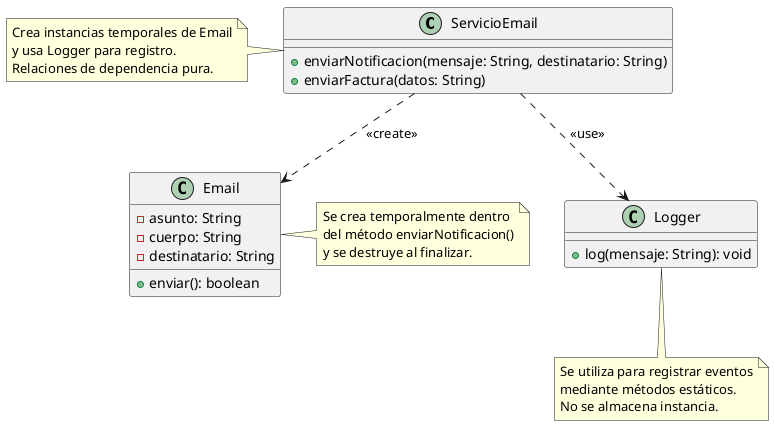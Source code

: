 @startuml

class ServicioEmail {
  +enviarNotificacion(mensaje: String, destinatario: String)
  +enviarFactura(datos: String)
}

class Email {
  -asunto: String
  -cuerpo: String
  -destinatario: String
  +enviar(): boolean
}

class Logger {
  +log(mensaje: String): void
}

ServicioEmail ..> Email : <<create>>
ServicioEmail ..> Logger : <<use>>

note right of Email
  Se crea temporalmente dentro
  del método enviarNotificacion()
  y se destruye al finalizar.
end note

note bottom of Logger
  Se utiliza para registrar eventos
  mediante métodos estáticos.
  No se almacena instancia.
end note

note left of ServicioEmail
  Crea instancias temporales de Email
  y usa Logger para registro.
  Relaciones de dependencia pura.
end note

@enduml